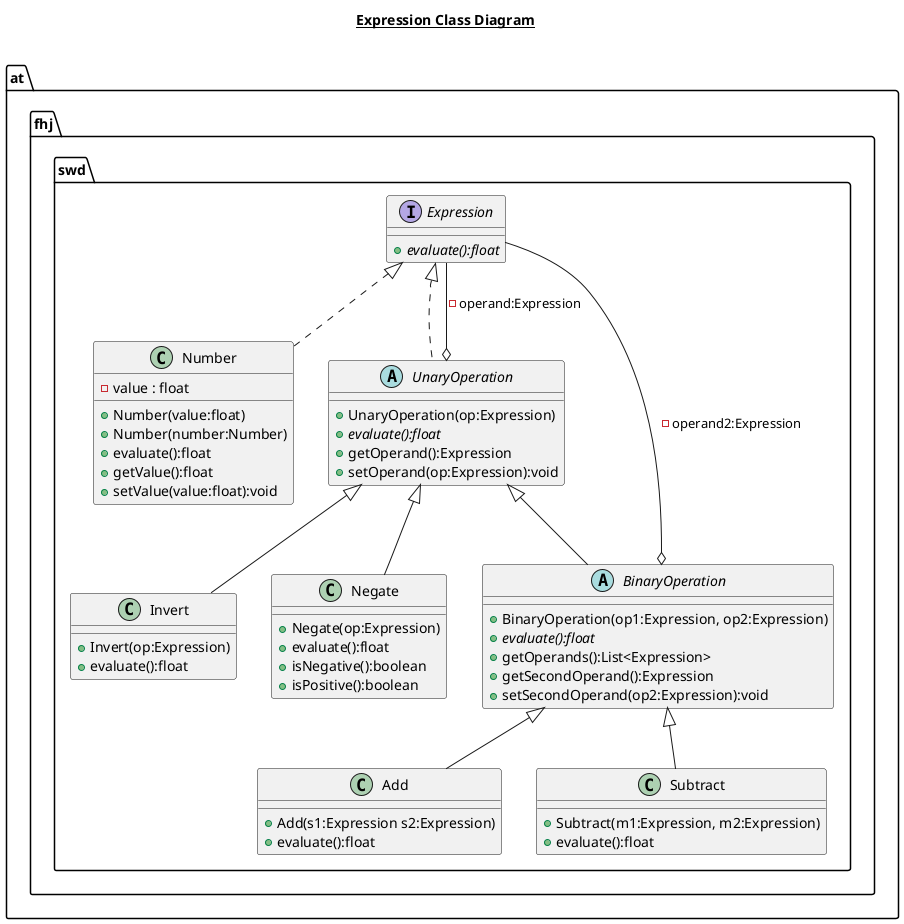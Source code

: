 @startuml

title __Expression Class Diagram__\n

  namespace at.fhj.swd {
    class at.fhj.swd.Add {
        + Add(s1:Expression s2:Expression)
        + evaluate():float
    }
  }
  

  namespace at.fhj.swd {
    abstract class at.fhj.swd.BinaryOperation {
        + BinaryOperation(op1:Expression, op2:Expression)
        {abstract} + evaluate():float
        + getOperands():List<Expression>
        + getSecondOperand():Expression
        + setSecondOperand(op2:Expression):void
    }
  }
  

  namespace at.fhj.swd {
    interface at.fhj.swd.Expression {
        {abstract} + evaluate():float
    }
  }
  

  namespace at.fhj.swd {
    class at.fhj.swd.Invert {
        + Invert(op:Expression)
        + evaluate():float
    }
  }
  

  namespace at.fhj.swd {
    class at.fhj.swd.Negate {
        + Negate(op:Expression)
        + evaluate():float
        + isNegative():boolean
        + isPositive():boolean
    }
  }
  

  namespace at.fhj.swd {
    class at.fhj.swd.Number {
        - value : float
        + Number(value:float)
        + Number(number:Number)
        + evaluate():float
        + getValue():float
        + setValue(value:float):void
    }
  }
  

  namespace at.fhj.swd {
    class at.fhj.swd.Subtract {
        + Subtract(m1:Expression, m2:Expression)
        + evaluate():float
    }
  }
  

  namespace at.fhj.swd {
    abstract class at.fhj.swd.UnaryOperation {
        + UnaryOperation(op:Expression)
        {abstract} + evaluate():float
        + getOperand():Expression
        + setOperand(op:Expression):void
    }
  }
  

  at.fhj.swd.Add -up-|> at.fhj.swd.BinaryOperation
  at.fhj.swd.BinaryOperation -up-|> at.fhj.swd.UnaryOperation
  at.fhj.swd.BinaryOperation o-- at.fhj.swd.Expression : -operand2:Expression
  at.fhj.swd.Invert -up-|> at.fhj.swd.UnaryOperation
  at.fhj.swd.Negate -up-|> at.fhj.swd.UnaryOperation
  at.fhj.swd.Number .up.|> at.fhj.swd.Expression
  at.fhj.swd.Subtract -up-|> at.fhj.swd.BinaryOperation
  at.fhj.swd.UnaryOperation .up.|> at.fhj.swd.Expression
  at.fhj.swd.UnaryOperation o-- at.fhj.swd.Expression : -operand:Expression


@enduml
